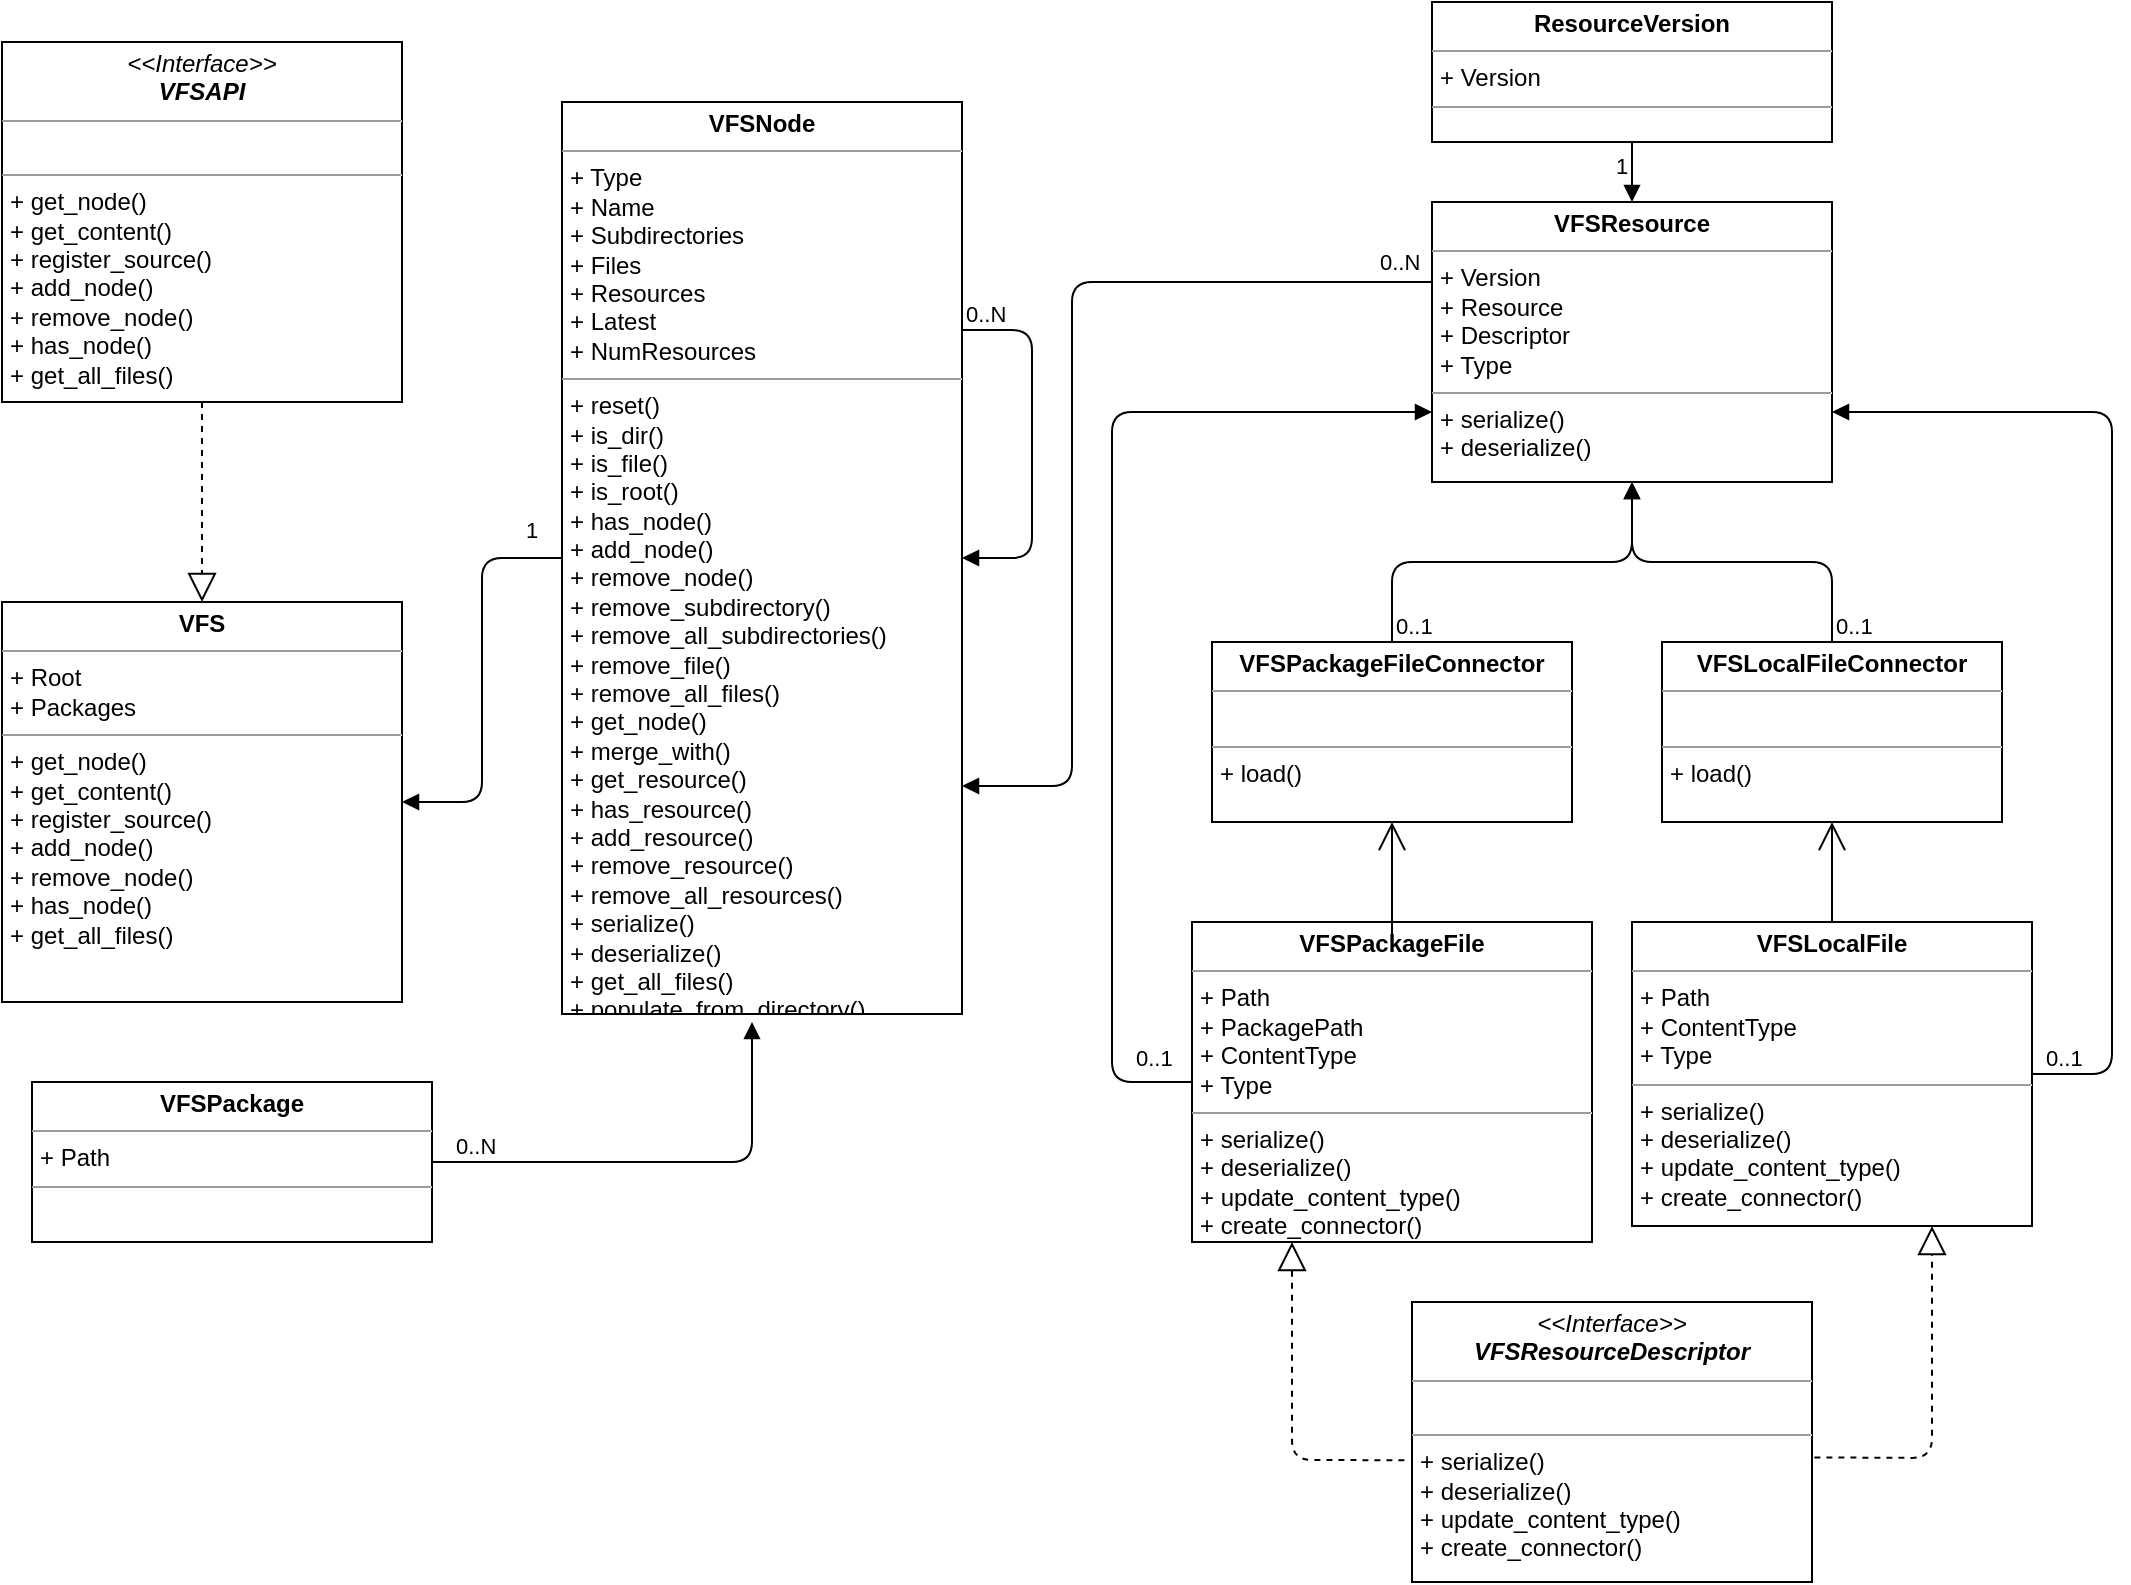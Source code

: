 <mxfile version="14.6.13" type="device"><diagram id="ItpKRlMTEKwg_KoRq-hC" name="Page-1"><mxGraphModel dx="982" dy="562" grid="1" gridSize="10" guides="1" tooltips="1" connect="1" arrows="1" fold="1" page="1" pageScale="1" pageWidth="1169" pageHeight="827" math="0" shadow="0"><root><mxCell id="0"/><mxCell id="1" parent="0"/><mxCell id="LQnqemR7IHKFbTzmm6AT-2" value="&lt;p style=&quot;margin: 0px ; margin-top: 4px ; text-align: center&quot;&gt;&lt;i&gt;&amp;lt;&amp;lt;Interface&amp;gt;&amp;gt;&lt;/i&gt;&lt;br&gt;&lt;b&gt;&lt;i&gt;VFSAPI&lt;/i&gt;&lt;/b&gt;&lt;/p&gt;&lt;hr size=&quot;1&quot;&gt;&lt;p style=&quot;margin: 0px ; margin-left: 4px&quot;&gt;&lt;br&gt;&lt;/p&gt;&lt;hr size=&quot;1&quot;&gt;&lt;p style=&quot;margin: 0px ; margin-left: 4px&quot;&gt;+ get_node()&lt;br&gt;+ get_content()&lt;/p&gt;&lt;p style=&quot;margin: 0px ; margin-left: 4px&quot;&gt;+ register_source()&lt;/p&gt;&lt;p style=&quot;margin: 0px ; margin-left: 4px&quot;&gt;+ add_node()&lt;/p&gt;&lt;p style=&quot;margin: 0px ; margin-left: 4px&quot;&gt;+ remove_node()&lt;/p&gt;&lt;p style=&quot;margin: 0px ; margin-left: 4px&quot;&gt;+ has_node()&lt;/p&gt;&lt;p style=&quot;margin: 0px ; margin-left: 4px&quot;&gt;+ get_all_files()&lt;/p&gt;" style="verticalAlign=top;align=left;overflow=fill;fontSize=12;fontFamily=Helvetica;html=1;" vertex="1" parent="1"><mxGeometry x="25" y="40" width="200" height="180" as="geometry"/></mxCell><mxCell id="LQnqemR7IHKFbTzmm6AT-8" value="&lt;p style=&quot;margin: 0px ; margin-top: 4px ; text-align: center&quot;&gt;&lt;b&gt;VFS&lt;/b&gt;&lt;/p&gt;&lt;hr size=&quot;1&quot;&gt;&lt;p style=&quot;margin: 0px ; margin-left: 4px&quot;&gt;+ Root&lt;/p&gt;&lt;p style=&quot;margin: 0px ; margin-left: 4px&quot;&gt;+ Packages&lt;/p&gt;&lt;hr size=&quot;1&quot;&gt;&lt;p style=&quot;margin: 0px ; margin-left: 4px&quot;&gt;+ get_node()&lt;br&gt;+ get_content()&lt;/p&gt;&lt;p style=&quot;margin: 0px ; margin-left: 4px&quot;&gt;+ register_source()&lt;/p&gt;&lt;p style=&quot;margin: 0px ; margin-left: 4px&quot;&gt;+ add_node()&lt;/p&gt;&lt;p style=&quot;margin: 0px ; margin-left: 4px&quot;&gt;+ remove_node()&lt;/p&gt;&lt;p style=&quot;margin: 0px ; margin-left: 4px&quot;&gt;+ has_node()&lt;/p&gt;&lt;p style=&quot;margin: 0px ; margin-left: 4px&quot;&gt;+ get_all_files()&lt;/p&gt;" style="verticalAlign=top;align=left;overflow=fill;fontSize=12;fontFamily=Helvetica;html=1;" vertex="1" parent="1"><mxGeometry x="25" y="320" width="200" height="200" as="geometry"/></mxCell><mxCell id="LQnqemR7IHKFbTzmm6AT-9" value="" style="endArrow=block;dashed=1;endFill=0;endSize=12;html=1;exitX=0.5;exitY=1;exitDx=0;exitDy=0;entryX=0.5;entryY=0;entryDx=0;entryDy=0;" edge="1" parent="1" source="LQnqemR7IHKFbTzmm6AT-2" target="LQnqemR7IHKFbTzmm6AT-8"><mxGeometry width="160" relative="1" as="geometry"><mxPoint x="365" y="290" as="sourcePoint"/><mxPoint x="125" y="280" as="targetPoint"/></mxGeometry></mxCell><mxCell id="LQnqemR7IHKFbTzmm6AT-10" value="&lt;p style=&quot;margin: 0px ; margin-top: 4px ; text-align: center&quot;&gt;&lt;b&gt;VFSNode&lt;/b&gt;&lt;/p&gt;&lt;hr size=&quot;1&quot;&gt;&lt;p style=&quot;margin: 0px ; margin-left: 4px&quot;&gt;+ Type&lt;/p&gt;&lt;p style=&quot;margin: 0px ; margin-left: 4px&quot;&gt;+ Name&lt;/p&gt;&lt;p style=&quot;margin: 0px ; margin-left: 4px&quot;&gt;+ Subdirectories&lt;/p&gt;&lt;p style=&quot;margin: 0px ; margin-left: 4px&quot;&gt;+ Files&lt;/p&gt;&lt;p style=&quot;margin: 0px ; margin-left: 4px&quot;&gt;+ Resources&lt;/p&gt;&lt;p style=&quot;margin: 0px ; margin-left: 4px&quot;&gt;+ Latest&lt;/p&gt;&lt;p style=&quot;margin: 0px ; margin-left: 4px&quot;&gt;+ NumResources&lt;/p&gt;&lt;hr size=&quot;1&quot;&gt;&lt;p style=&quot;margin: 0px ; margin-left: 4px&quot;&gt;+ reset()&lt;/p&gt;&lt;p style=&quot;margin: 0px ; margin-left: 4px&quot;&gt;+ is_dir()&lt;/p&gt;&lt;p style=&quot;margin: 0px ; margin-left: 4px&quot;&gt;+ is_file()&lt;/p&gt;&lt;p style=&quot;margin: 0px ; margin-left: 4px&quot;&gt;+ is_root()&lt;/p&gt;&lt;p style=&quot;margin: 0px ; margin-left: 4px&quot;&gt;+ has_node()&lt;/p&gt;&lt;p style=&quot;margin: 0px ; margin-left: 4px&quot;&gt;+ add_node()&lt;/p&gt;&lt;p style=&quot;margin: 0px ; margin-left: 4px&quot;&gt;+ remove_node()&lt;/p&gt;&lt;p style=&quot;margin: 0px ; margin-left: 4px&quot;&gt;+ remove_subdirectory()&lt;/p&gt;&lt;p style=&quot;margin: 0px ; margin-left: 4px&quot;&gt;+ remove_all_subdirectories()&lt;/p&gt;&lt;p style=&quot;margin: 0px ; margin-left: 4px&quot;&gt;+ remove_file()&lt;/p&gt;&lt;p style=&quot;margin: 0px ; margin-left: 4px&quot;&gt;+ remove_all_files()&lt;/p&gt;&lt;p style=&quot;margin: 0px ; margin-left: 4px&quot;&gt;+ get_node()&lt;/p&gt;&lt;p style=&quot;margin: 0px ; margin-left: 4px&quot;&gt;+ merge_with()&lt;/p&gt;&lt;p style=&quot;margin: 0px ; margin-left: 4px&quot;&gt;+ get_resource()&lt;/p&gt;&lt;p style=&quot;margin: 0px ; margin-left: 4px&quot;&gt;+ has_resource()&lt;/p&gt;&lt;p style=&quot;margin: 0px ; margin-left: 4px&quot;&gt;+ add_resource()&lt;/p&gt;&lt;p style=&quot;margin: 0px ; margin-left: 4px&quot;&gt;+ remove_resource()&lt;/p&gt;&lt;p style=&quot;margin: 0px ; margin-left: 4px&quot;&gt;+ remove_all_resources()&lt;/p&gt;&lt;p style=&quot;margin: 0px ; margin-left: 4px&quot;&gt;+ serialize()&lt;/p&gt;&lt;p style=&quot;margin: 0px ; margin-left: 4px&quot;&gt;+ deserialize()&lt;/p&gt;&lt;p style=&quot;margin: 0px ; margin-left: 4px&quot;&gt;+ get_all_files()&lt;/p&gt;&lt;p style=&quot;margin: 0px ; margin-left: 4px&quot;&gt;+ populate_from_directory()&lt;/p&gt;" style="verticalAlign=top;align=left;overflow=fill;fontSize=12;fontFamily=Helvetica;html=1;" vertex="1" parent="1"><mxGeometry x="305" y="70" width="200" height="456" as="geometry"/></mxCell><mxCell id="LQnqemR7IHKFbTzmm6AT-11" value="" style="endArrow=block;endFill=1;html=1;edgeStyle=orthogonalEdgeStyle;align=left;verticalAlign=top;" edge="1" parent="1" source="LQnqemR7IHKFbTzmm6AT-10" target="LQnqemR7IHKFbTzmm6AT-8"><mxGeometry x="-1" relative="1" as="geometry"><mxPoint x="275" y="180" as="sourcePoint"/><mxPoint x="435" y="180" as="targetPoint"/></mxGeometry></mxCell><mxCell id="LQnqemR7IHKFbTzmm6AT-12" value="1" style="edgeLabel;resizable=0;html=1;align=left;verticalAlign=bottom;" connectable="0" vertex="1" parent="LQnqemR7IHKFbTzmm6AT-11"><mxGeometry x="-1" relative="1" as="geometry"><mxPoint x="-20" y="-6" as="offset"/></mxGeometry></mxCell><mxCell id="LQnqemR7IHKFbTzmm6AT-14" value="" style="endArrow=block;endFill=1;html=1;edgeStyle=orthogonalEdgeStyle;align=left;verticalAlign=top;exitX=1;exitY=0.25;exitDx=0;exitDy=0;entryX=1;entryY=0.5;entryDx=0;entryDy=0;" edge="1" parent="1" source="LQnqemR7IHKFbTzmm6AT-10" target="LQnqemR7IHKFbTzmm6AT-10"><mxGeometry x="-1" relative="1" as="geometry"><mxPoint x="655" y="380" as="sourcePoint"/><mxPoint x="615" y="530" as="targetPoint"/><Array as="points"><mxPoint x="540" y="184"/><mxPoint x="540" y="298"/></Array></mxGeometry></mxCell><mxCell id="LQnqemR7IHKFbTzmm6AT-15" value="0..N" style="edgeLabel;resizable=0;html=1;align=left;verticalAlign=bottom;" connectable="0" vertex="1" parent="LQnqemR7IHKFbTzmm6AT-14"><mxGeometry x="-1" relative="1" as="geometry"/></mxCell><mxCell id="LQnqemR7IHKFbTzmm6AT-20" value="&lt;p style=&quot;margin: 0px ; margin-top: 4px ; text-align: center&quot;&gt;&lt;b&gt;VFSResource&lt;/b&gt;&lt;/p&gt;&lt;hr size=&quot;1&quot;&gt;&lt;p style=&quot;margin: 0px ; margin-left: 4px&quot;&gt;+ Version&lt;/p&gt;&lt;p style=&quot;margin: 0px ; margin-left: 4px&quot;&gt;+ Resource&lt;/p&gt;&lt;p style=&quot;margin: 0px ; margin-left: 4px&quot;&gt;+ Descriptor&lt;/p&gt;&lt;p style=&quot;margin: 0px ; margin-left: 4px&quot;&gt;+ Type&lt;/p&gt;&lt;hr size=&quot;1&quot;&gt;&lt;p style=&quot;margin: 0px ; margin-left: 4px&quot;&gt;+ serialize()&lt;/p&gt;&lt;p style=&quot;margin: 0px ; margin-left: 4px&quot;&gt;+ deserialize()&lt;/p&gt;&lt;p style=&quot;margin: 0px ; margin-left: 4px&quot;&gt;&lt;br&gt;&lt;/p&gt;" style="verticalAlign=top;align=left;overflow=fill;fontSize=12;fontFamily=Helvetica;html=1;" vertex="1" parent="1"><mxGeometry x="740" y="120" width="200" height="140" as="geometry"/></mxCell><mxCell id="LQnqemR7IHKFbTzmm6AT-21" value="" style="endArrow=block;endFill=1;html=1;edgeStyle=orthogonalEdgeStyle;align=left;verticalAlign=top;entryX=1;entryY=0.75;entryDx=0;entryDy=0;" edge="1" parent="1" source="LQnqemR7IHKFbTzmm6AT-20" target="LQnqemR7IHKFbTzmm6AT-10"><mxGeometry x="-1" relative="1" as="geometry"><mxPoint x="645" y="690" as="sourcePoint"/><mxPoint x="805" y="690" as="targetPoint"/><Array as="points"><mxPoint x="560" y="160"/><mxPoint x="560" y="412"/></Array></mxGeometry></mxCell><mxCell id="LQnqemR7IHKFbTzmm6AT-22" value="0..N" style="edgeLabel;resizable=0;html=1;align=left;verticalAlign=bottom;" connectable="0" vertex="1" parent="LQnqemR7IHKFbTzmm6AT-21"><mxGeometry x="-1" relative="1" as="geometry"><mxPoint x="-28" y="-2" as="offset"/></mxGeometry></mxCell><mxCell id="LQnqemR7IHKFbTzmm6AT-23" value="&lt;p style=&quot;margin: 0px ; margin-top: 4px ; text-align: center&quot;&gt;&lt;b&gt;ResourceVersion&lt;/b&gt;&lt;/p&gt;&lt;hr size=&quot;1&quot;&gt;&lt;p style=&quot;margin: 0px ; margin-left: 4px&quot;&gt;+ Version&lt;/p&gt;&lt;hr size=&quot;1&quot;&gt;&lt;p style=&quot;margin: 0px ; margin-left: 4px&quot;&gt;&lt;br&gt;&lt;/p&gt;" style="verticalAlign=top;align=left;overflow=fill;fontSize=12;fontFamily=Helvetica;html=1;" vertex="1" parent="1"><mxGeometry x="740" y="20" width="200" height="70" as="geometry"/></mxCell><mxCell id="LQnqemR7IHKFbTzmm6AT-24" value="" style="endArrow=block;endFill=1;html=1;edgeStyle=orthogonalEdgeStyle;align=left;verticalAlign=top;entryX=0.5;entryY=0;entryDx=0;entryDy=0;" edge="1" parent="1" source="LQnqemR7IHKFbTzmm6AT-23" target="LQnqemR7IHKFbTzmm6AT-20"><mxGeometry relative="1" as="geometry"><mxPoint x="935" y="190" as="sourcePoint"/><mxPoint x="1095" y="190" as="targetPoint"/><mxPoint as="offset"/></mxGeometry></mxCell><mxCell id="LQnqemR7IHKFbTzmm6AT-25" value="1" style="edgeLabel;resizable=0;html=1;align=left;verticalAlign=bottom;" connectable="0" vertex="1" parent="LQnqemR7IHKFbTzmm6AT-24"><mxGeometry x="-1" relative="1" as="geometry"><mxPoint x="-10" y="20" as="offset"/></mxGeometry></mxCell><mxCell id="LQnqemR7IHKFbTzmm6AT-26" value="&lt;p style=&quot;margin: 0px ; margin-top: 4px ; text-align: center&quot;&gt;&lt;i&gt;&amp;lt;&amp;lt;Interface&amp;gt;&amp;gt;&lt;/i&gt;&lt;br&gt;&lt;b&gt;&lt;i&gt;VFSResourceDescriptor&lt;/i&gt;&lt;/b&gt;&lt;/p&gt;&lt;hr size=&quot;1&quot;&gt;&lt;p style=&quot;margin: 0px ; margin-left: 4px&quot;&gt;&lt;br&gt;&lt;/p&gt;&lt;hr size=&quot;1&quot;&gt;&lt;p style=&quot;margin: 0px ; margin-left: 4px&quot;&gt;+ serialize()&lt;/p&gt;&lt;p style=&quot;margin: 0px ; margin-left: 4px&quot;&gt;+ deserialize()&lt;/p&gt;&lt;p style=&quot;margin: 0px ; margin-left: 4px&quot;&gt;+ update_content_type()&lt;/p&gt;&lt;p style=&quot;margin: 0px ; margin-left: 4px&quot;&gt;+ create_connector()&lt;/p&gt;" style="verticalAlign=top;align=left;overflow=fill;fontSize=12;fontFamily=Helvetica;html=1;" vertex="1" parent="1"><mxGeometry x="730" y="670" width="200" height="140" as="geometry"/></mxCell><mxCell id="LQnqemR7IHKFbTzmm6AT-27" value="&lt;p style=&quot;margin: 0px ; margin-top: 4px ; text-align: center&quot;&gt;&lt;b&gt;VFSPackage&lt;/b&gt;&lt;/p&gt;&lt;hr size=&quot;1&quot;&gt;&lt;p style=&quot;margin: 0px ; margin-left: 4px&quot;&gt;+ Path&lt;br&gt;&lt;/p&gt;&lt;hr size=&quot;1&quot;&gt;&lt;p style=&quot;margin: 0px ; margin-left: 4px&quot;&gt;&lt;br&gt;&lt;/p&gt;&lt;p style=&quot;margin: 0px ; margin-left: 4px&quot;&gt;&lt;br&gt;&lt;/p&gt;" style="verticalAlign=top;align=left;overflow=fill;fontSize=12;fontFamily=Helvetica;html=1;" vertex="1" parent="1"><mxGeometry x="40" y="560" width="200" height="80" as="geometry"/></mxCell><mxCell id="LQnqemR7IHKFbTzmm6AT-28" value="" style="endArrow=block;endFill=1;html=1;edgeStyle=orthogonalEdgeStyle;align=left;verticalAlign=top;exitX=1;exitY=0.5;exitDx=0;exitDy=0;" edge="1" parent="1" source="LQnqemR7IHKFbTzmm6AT-27"><mxGeometry x="-0.941" y="10" relative="1" as="geometry"><mxPoint x="640" y="470" as="sourcePoint"/><mxPoint x="400" y="530" as="targetPoint"/><Array as="points"><mxPoint x="400" y="600"/></Array><mxPoint as="offset"/></mxGeometry></mxCell><mxCell id="LQnqemR7IHKFbTzmm6AT-29" value="0..N" style="edgeLabel;resizable=0;html=1;align=left;verticalAlign=bottom;" connectable="0" vertex="1" parent="LQnqemR7IHKFbTzmm6AT-28"><mxGeometry x="-1" relative="1" as="geometry"><mxPoint x="10" as="offset"/></mxGeometry></mxCell><mxCell id="LQnqemR7IHKFbTzmm6AT-31" value="&lt;p style=&quot;margin: 0px ; margin-top: 4px ; text-align: center&quot;&gt;&lt;b&gt;VFSPackageFile&lt;/b&gt;&lt;/p&gt;&lt;hr size=&quot;1&quot;&gt;&lt;p style=&quot;margin: 0px ; margin-left: 4px&quot;&gt;+ Path&lt;br&gt;&lt;/p&gt;&lt;p style=&quot;margin: 0px ; margin-left: 4px&quot;&gt;+ PackagePath&lt;/p&gt;&lt;p style=&quot;margin: 0px ; margin-left: 4px&quot;&gt;+ ContentType&lt;/p&gt;&lt;p style=&quot;margin: 0px ; margin-left: 4px&quot;&gt;+ Type&lt;/p&gt;&lt;hr size=&quot;1&quot;&gt;&lt;p style=&quot;margin: 0px ; margin-left: 4px&quot;&gt;+ serialize()&lt;/p&gt;&lt;p style=&quot;margin: 0px ; margin-left: 4px&quot;&gt;+ deserialize()&lt;/p&gt;&lt;p style=&quot;margin: 0px ; margin-left: 4px&quot;&gt;+ update_content_type()&lt;/p&gt;&lt;p style=&quot;margin: 0px ; margin-left: 4px&quot;&gt;+ create_connector()&lt;/p&gt;&lt;p style=&quot;margin: 0px ; margin-left: 4px&quot;&gt;&lt;br&gt;&lt;/p&gt;" style="verticalAlign=top;align=left;overflow=fill;fontSize=12;fontFamily=Helvetica;html=1;" vertex="1" parent="1"><mxGeometry x="620" y="480" width="200" height="160" as="geometry"/></mxCell><mxCell id="LQnqemR7IHKFbTzmm6AT-32" value="" style="endArrow=block;dashed=1;endFill=0;endSize=12;html=1;exitX=-0.019;exitY=0.565;exitDx=0;exitDy=0;exitPerimeter=0;entryX=0.25;entryY=1;entryDx=0;entryDy=0;" edge="1" parent="1" source="LQnqemR7IHKFbTzmm6AT-26" target="LQnqemR7IHKFbTzmm6AT-31"><mxGeometry width="160" relative="1" as="geometry"><mxPoint x="700" y="480" as="sourcePoint"/><mxPoint x="700" y="580" as="targetPoint"/><Array as="points"><mxPoint x="670" y="749"/></Array></mxGeometry></mxCell><mxCell id="LQnqemR7IHKFbTzmm6AT-33" value="&lt;p style=&quot;margin: 0px ; margin-top: 4px ; text-align: center&quot;&gt;&lt;b&gt;VFSLocalFile&lt;/b&gt;&lt;/p&gt;&lt;hr size=&quot;1&quot;&gt;&lt;p style=&quot;margin: 0px ; margin-left: 4px&quot;&gt;+ Path&lt;/p&gt;&lt;p style=&quot;margin: 0px ; margin-left: 4px&quot;&gt;+ ContentType&lt;/p&gt;&lt;p style=&quot;margin: 0px ; margin-left: 4px&quot;&gt;+ Type&lt;/p&gt;&lt;hr size=&quot;1&quot;&gt;&lt;p style=&quot;margin: 0px ; margin-left: 4px&quot;&gt;+ serialize()&lt;/p&gt;&lt;p style=&quot;margin: 0px ; margin-left: 4px&quot;&gt;+ deserialize()&lt;/p&gt;&lt;p style=&quot;margin: 0px ; margin-left: 4px&quot;&gt;+ update_content_type()&lt;/p&gt;&lt;p style=&quot;margin: 0px ; margin-left: 4px&quot;&gt;+ create_connector()&lt;/p&gt;&lt;p style=&quot;margin: 0px ; margin-left: 4px&quot;&gt;&lt;br&gt;&lt;/p&gt;" style="verticalAlign=top;align=left;overflow=fill;fontSize=12;fontFamily=Helvetica;html=1;" vertex="1" parent="1"><mxGeometry x="840" y="480" width="200" height="152" as="geometry"/></mxCell><mxCell id="LQnqemR7IHKFbTzmm6AT-34" value="" style="endArrow=block;dashed=1;endFill=0;endSize=12;html=1;exitX=1.006;exitY=0.555;exitDx=0;exitDy=0;exitPerimeter=0;entryX=0.75;entryY=1;entryDx=0;entryDy=0;" edge="1" parent="1" source="LQnqemR7IHKFbTzmm6AT-26" target="LQnqemR7IHKFbTzmm6AT-33"><mxGeometry width="160" relative="1" as="geometry"><mxPoint x="936.2" y="750.0" as="sourcePoint"/><mxPoint x="990" y="640" as="targetPoint"/><Array as="points"><mxPoint x="990" y="748"/></Array></mxGeometry></mxCell><mxCell id="LQnqemR7IHKFbTzmm6AT-35" value="&lt;p style=&quot;margin: 0px ; margin-top: 4px ; text-align: center&quot;&gt;&lt;b&gt;VFSPackageFileConnector&lt;/b&gt;&lt;/p&gt;&lt;hr size=&quot;1&quot;&gt;&lt;p style=&quot;margin: 0px ; margin-left: 4px&quot;&gt;&lt;br&gt;&lt;/p&gt;&lt;hr size=&quot;1&quot;&gt;&lt;p style=&quot;margin: 0px ; margin-left: 4px&quot;&gt;+ load()&lt;/p&gt;&lt;p style=&quot;margin: 0px ; margin-left: 4px&quot;&gt;&lt;br&gt;&lt;/p&gt;" style="verticalAlign=top;align=left;overflow=fill;fontSize=12;fontFamily=Helvetica;html=1;" vertex="1" parent="1"><mxGeometry x="630" y="340" width="180" height="90" as="geometry"/></mxCell><mxCell id="LQnqemR7IHKFbTzmm6AT-36" value="&lt;p style=&quot;margin: 0px ; margin-top: 4px ; text-align: center&quot;&gt;&lt;b&gt;VFSLocalFileConnector&lt;/b&gt;&lt;/p&gt;&lt;hr size=&quot;1&quot;&gt;&lt;p style=&quot;margin: 0px ; margin-left: 4px&quot;&gt;&lt;br&gt;&lt;/p&gt;&lt;hr size=&quot;1&quot;&gt;&lt;p style=&quot;margin: 0px ; margin-left: 4px&quot;&gt;+ load()&lt;/p&gt;&lt;p style=&quot;margin: 0px ; margin-left: 4px&quot;&gt;&lt;br&gt;&lt;/p&gt;" style="verticalAlign=top;align=left;overflow=fill;fontSize=12;fontFamily=Helvetica;html=1;" vertex="1" parent="1"><mxGeometry x="855" y="340" width="170" height="90" as="geometry"/></mxCell><mxCell id="LQnqemR7IHKFbTzmm6AT-37" value="" style="endArrow=block;endFill=1;html=1;edgeStyle=orthogonalEdgeStyle;align=left;verticalAlign=top;exitX=0.5;exitY=0;exitDx=0;exitDy=0;entryX=0.5;entryY=1;entryDx=0;entryDy=0;" edge="1" parent="1" source="LQnqemR7IHKFbTzmm6AT-35" target="LQnqemR7IHKFbTzmm6AT-20"><mxGeometry x="-1" relative="1" as="geometry"><mxPoint x="1040" y="170" as="sourcePoint"/><mxPoint x="1200" y="170" as="targetPoint"/></mxGeometry></mxCell><mxCell id="LQnqemR7IHKFbTzmm6AT-38" value="0..1" style="edgeLabel;resizable=0;html=1;align=left;verticalAlign=bottom;" connectable="0" vertex="1" parent="LQnqemR7IHKFbTzmm6AT-37"><mxGeometry x="-1" relative="1" as="geometry"/></mxCell><mxCell id="LQnqemR7IHKFbTzmm6AT-40" value="" style="endArrow=block;endFill=1;html=1;edgeStyle=orthogonalEdgeStyle;align=left;verticalAlign=top;exitX=0.5;exitY=0;exitDx=0;exitDy=0;entryX=0.5;entryY=1;entryDx=0;entryDy=0;" edge="1" parent="1" source="LQnqemR7IHKFbTzmm6AT-36" target="LQnqemR7IHKFbTzmm6AT-20"><mxGeometry x="-1" relative="1" as="geometry"><mxPoint x="1665" y="135" as="sourcePoint"/><mxPoint x="1470" y="40" as="targetPoint"/></mxGeometry></mxCell><mxCell id="LQnqemR7IHKFbTzmm6AT-41" value="0..1" style="edgeLabel;resizable=0;html=1;align=left;verticalAlign=bottom;" connectable="0" vertex="1" parent="LQnqemR7IHKFbTzmm6AT-40"><mxGeometry x="-1" relative="1" as="geometry"/></mxCell><mxCell id="LQnqemR7IHKFbTzmm6AT-42" value="" style="endArrow=open;endFill=1;endSize=12;html=1;exitX=0.5;exitY=0;exitDx=0;exitDy=0;entryX=0.5;entryY=1;entryDx=0;entryDy=0;" edge="1" parent="1" source="LQnqemR7IHKFbTzmm6AT-31" target="LQnqemR7IHKFbTzmm6AT-35"><mxGeometry width="160" relative="1" as="geometry"><mxPoint x="550" y="490" as="sourcePoint"/><mxPoint x="710" y="490" as="targetPoint"/><Array as="points"><mxPoint x="720" y="490"/></Array></mxGeometry></mxCell><mxCell id="LQnqemR7IHKFbTzmm6AT-44" value="" style="endArrow=open;endFill=1;endSize=12;html=1;exitX=0.5;exitY=0;exitDx=0;exitDy=0;entryX=0.5;entryY=1;entryDx=0;entryDy=0;" edge="1" parent="1" source="LQnqemR7IHKFbTzmm6AT-33" target="LQnqemR7IHKFbTzmm6AT-36"><mxGeometry width="160" relative="1" as="geometry"><mxPoint x="860" y="530" as="sourcePoint"/><mxPoint x="970" y="430" as="targetPoint"/><Array as="points"><mxPoint x="940" y="470"/></Array></mxGeometry></mxCell><mxCell id="LQnqemR7IHKFbTzmm6AT-45" value="" style="endArrow=block;endFill=1;html=1;edgeStyle=orthogonalEdgeStyle;align=left;verticalAlign=top;exitX=0;exitY=0.5;exitDx=0;exitDy=0;entryX=0;entryY=0.75;entryDx=0;entryDy=0;" edge="1" parent="1" source="LQnqemR7IHKFbTzmm6AT-31" target="LQnqemR7IHKFbTzmm6AT-20"><mxGeometry x="-0.925" y="-20" relative="1" as="geometry"><mxPoint x="400" y="690" as="sourcePoint"/><mxPoint x="560" y="690" as="targetPoint"/><Array as="points"><mxPoint x="580" y="560"/><mxPoint x="580" y="225"/></Array><mxPoint as="offset"/></mxGeometry></mxCell><mxCell id="LQnqemR7IHKFbTzmm6AT-46" value="0..1" style="edgeLabel;resizable=0;html=1;align=left;verticalAlign=bottom;" connectable="0" vertex="1" parent="LQnqemR7IHKFbTzmm6AT-45"><mxGeometry x="-1" relative="1" as="geometry"><mxPoint x="-30" y="-4" as="offset"/></mxGeometry></mxCell><mxCell id="LQnqemR7IHKFbTzmm6AT-47" value="" style="endArrow=block;endFill=1;html=1;edgeStyle=orthogonalEdgeStyle;align=left;verticalAlign=top;exitX=1;exitY=0.5;exitDx=0;exitDy=0;entryX=1;entryY=0.75;entryDx=0;entryDy=0;" edge="1" parent="1" source="LQnqemR7IHKFbTzmm6AT-33" target="LQnqemR7IHKFbTzmm6AT-20"><mxGeometry x="-1" relative="1" as="geometry"><mxPoint x="1040" y="450" as="sourcePoint"/><mxPoint x="1200" y="450" as="targetPoint"/><Array as="points"><mxPoint x="1080" y="556"/><mxPoint x="1080" y="225"/></Array></mxGeometry></mxCell><mxCell id="LQnqemR7IHKFbTzmm6AT-48" value="0..1" style="edgeLabel;resizable=0;html=1;align=left;verticalAlign=bottom;" connectable="0" vertex="1" parent="LQnqemR7IHKFbTzmm6AT-47"><mxGeometry x="-1" relative="1" as="geometry"><mxPoint x="5" as="offset"/></mxGeometry></mxCell></root></mxGraphModel></diagram></mxfile>